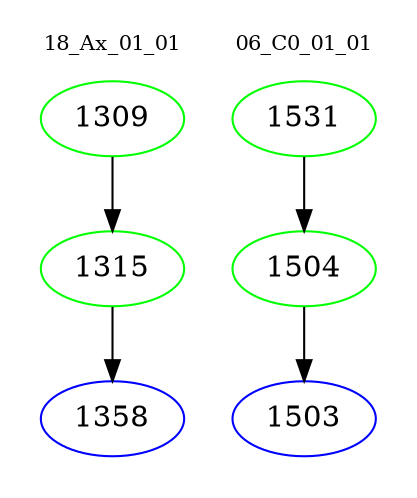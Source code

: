 digraph{
subgraph cluster_0 {
color = white
label = "18_Ax_01_01";
fontsize=10;
T0_1309 [label="1309", color="green"]
T0_1309 -> T0_1315 [color="black"]
T0_1315 [label="1315", color="green"]
T0_1315 -> T0_1358 [color="black"]
T0_1358 [label="1358", color="blue"]
}
subgraph cluster_1 {
color = white
label = "06_C0_01_01";
fontsize=10;
T1_1531 [label="1531", color="green"]
T1_1531 -> T1_1504 [color="black"]
T1_1504 [label="1504", color="green"]
T1_1504 -> T1_1503 [color="black"]
T1_1503 [label="1503", color="blue"]
}
}
